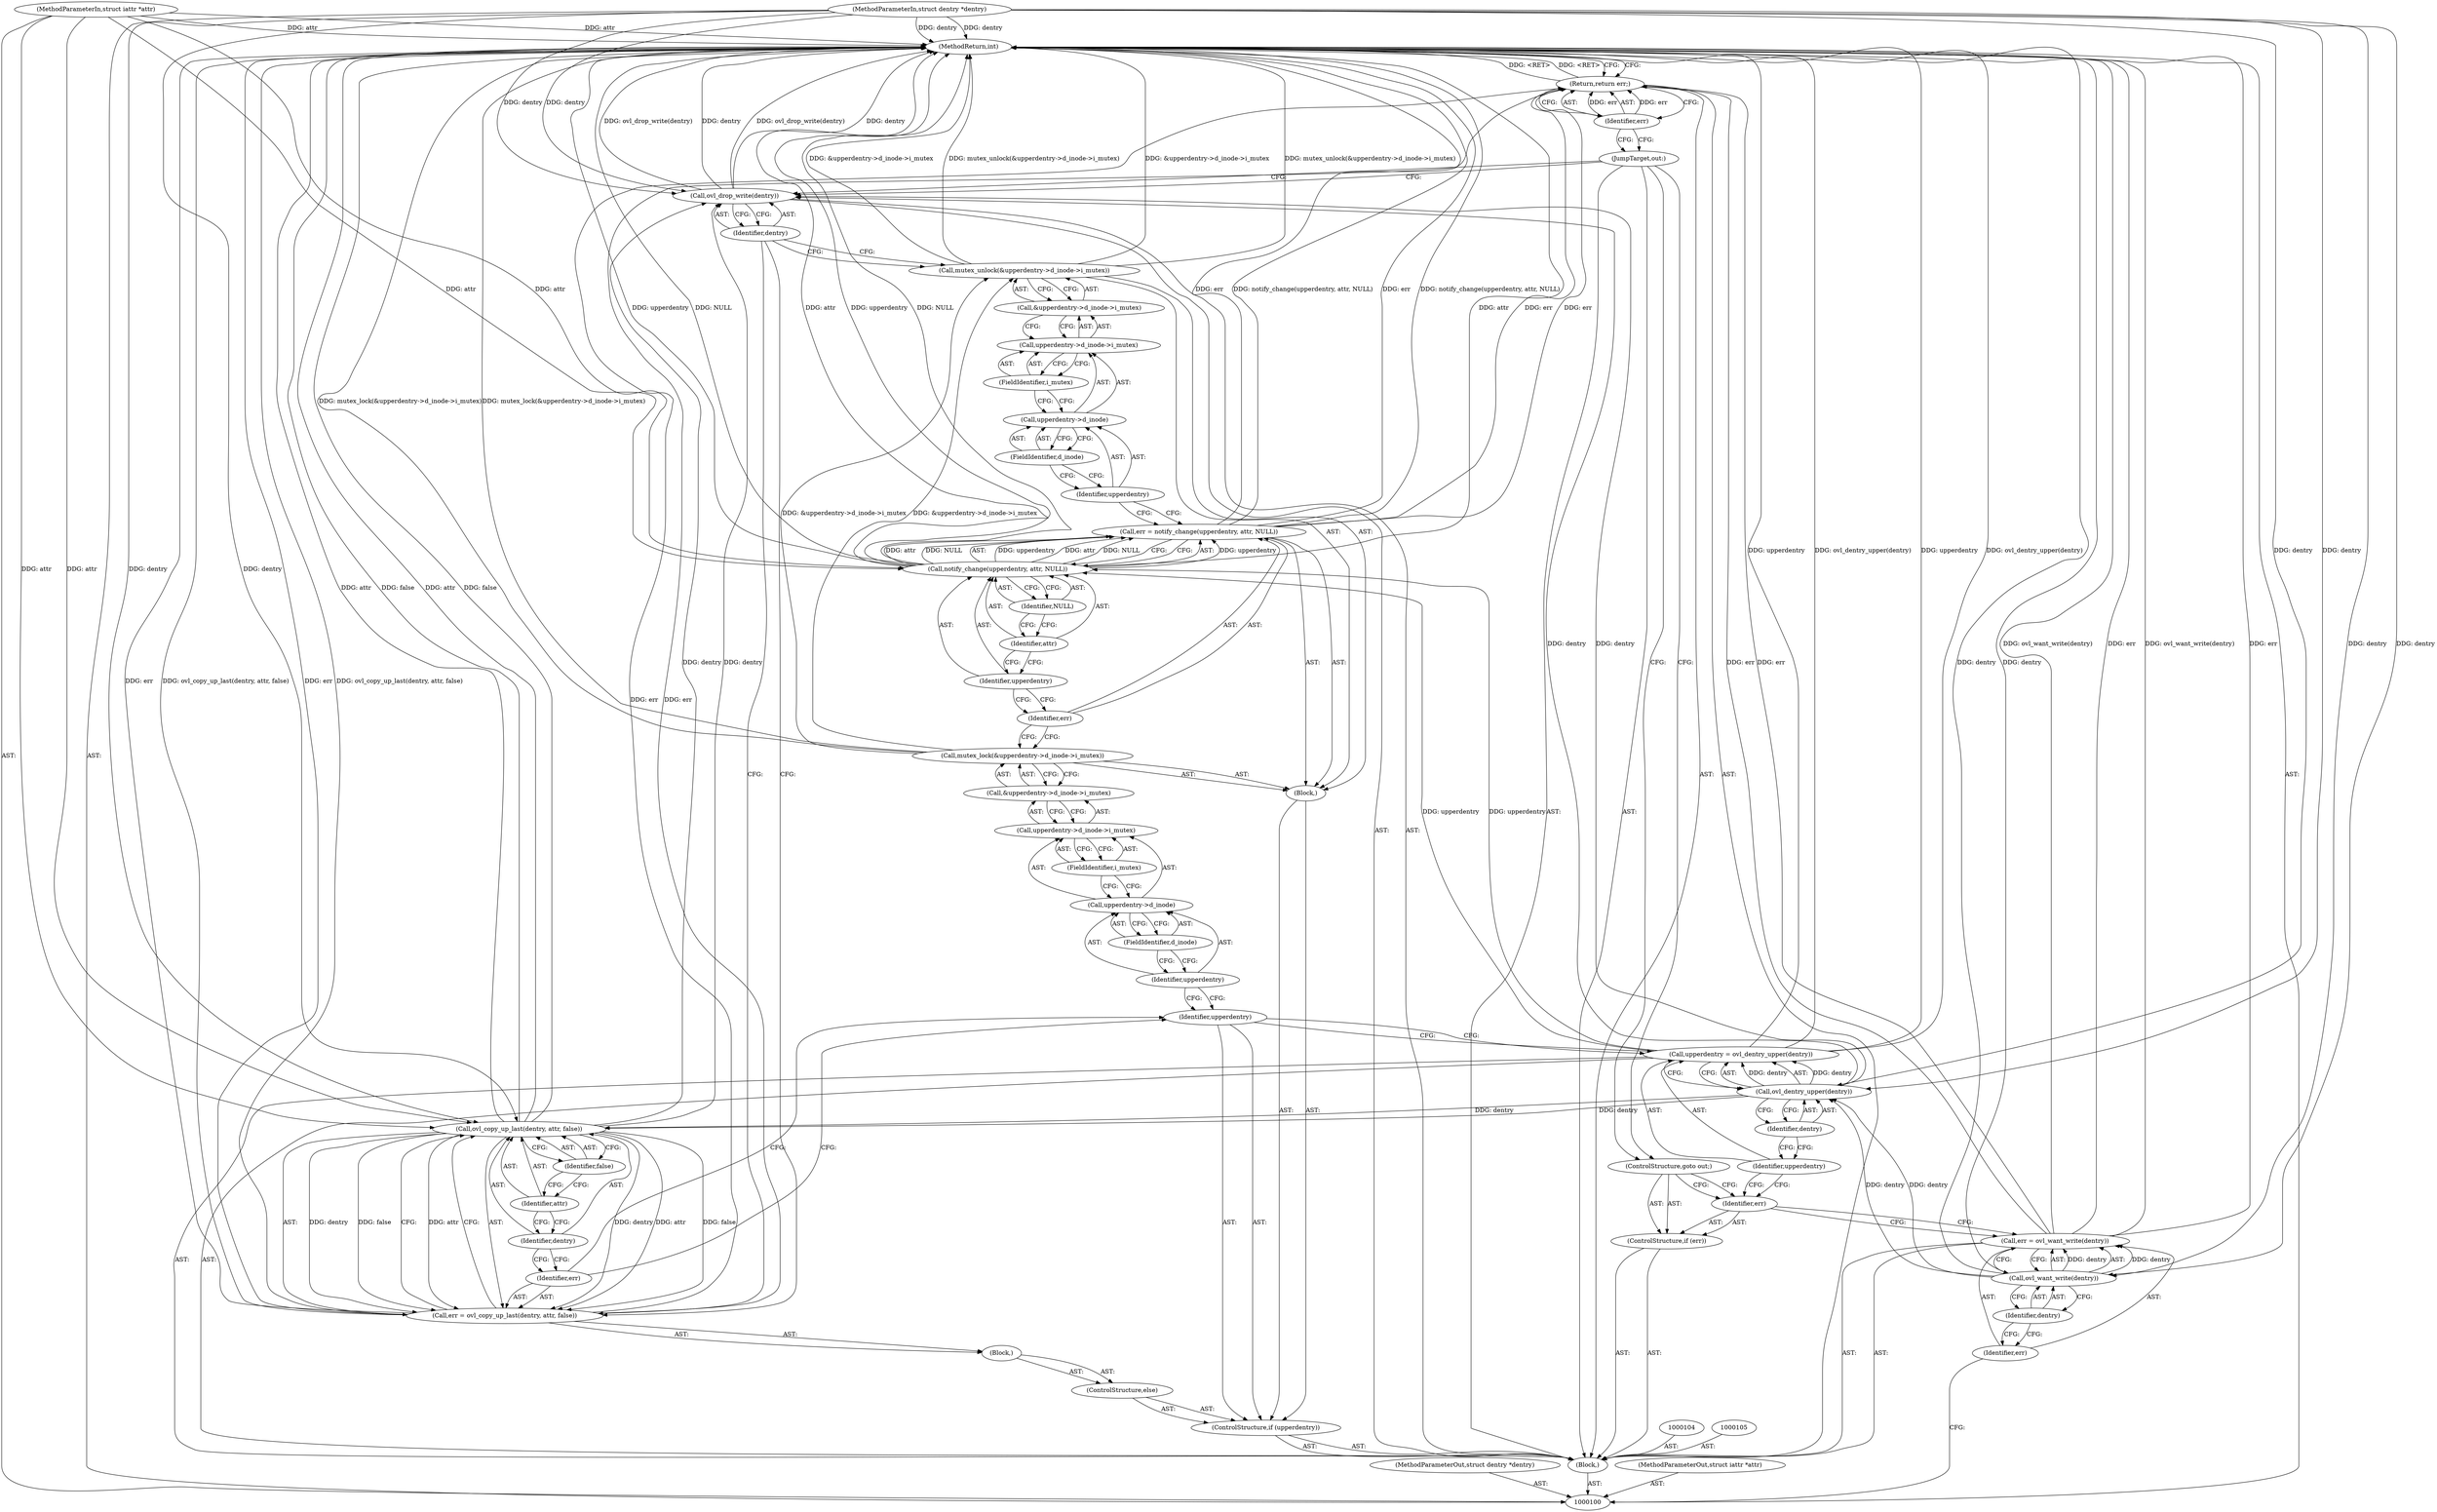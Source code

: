 digraph "1_linux_acff81ec2c79492b180fade3c2894425cd35a545" {
"1000153" [label="(MethodReturn,int)"];
"1000101" [label="(MethodParameterIn,struct dentry *dentry)"];
"1000206" [label="(MethodParameterOut,struct dentry *dentry)"];
"1000102" [label="(MethodParameterIn,struct iattr *attr)"];
"1000207" [label="(MethodParameterOut,struct iattr *attr)"];
"1000113" [label="(Call,upperdentry = ovl_dentry_upper(dentry))"];
"1000114" [label="(Identifier,upperdentry)"];
"1000115" [label="(Call,ovl_dentry_upper(dentry))"];
"1000116" [label="(Identifier,dentry)"];
"1000117" [label="(ControlStructure,if (upperdentry))"];
"1000119" [label="(Block,)"];
"1000118" [label="(Identifier,upperdentry)"];
"1000121" [label="(Call,&upperdentry->d_inode->i_mutex)"];
"1000122" [label="(Call,upperdentry->d_inode->i_mutex)"];
"1000123" [label="(Call,upperdentry->d_inode)"];
"1000124" [label="(Identifier,upperdentry)"];
"1000125" [label="(FieldIdentifier,d_inode)"];
"1000120" [label="(Call,mutex_lock(&upperdentry->d_inode->i_mutex))"];
"1000126" [label="(FieldIdentifier,i_mutex)"];
"1000130" [label="(Identifier,upperdentry)"];
"1000127" [label="(Call,err = notify_change(upperdentry, attr, NULL))"];
"1000128" [label="(Identifier,err)"];
"1000131" [label="(Identifier,attr)"];
"1000132" [label="(Identifier,NULL)"];
"1000129" [label="(Call,notify_change(upperdentry, attr, NULL))"];
"1000134" [label="(Call,&upperdentry->d_inode->i_mutex)"];
"1000135" [label="(Call,upperdentry->d_inode->i_mutex)"];
"1000136" [label="(Call,upperdentry->d_inode)"];
"1000137" [label="(Identifier,upperdentry)"];
"1000133" [label="(Call,mutex_unlock(&upperdentry->d_inode->i_mutex))"];
"1000138" [label="(FieldIdentifier,d_inode)"];
"1000139" [label="(FieldIdentifier,i_mutex)"];
"1000140" [label="(ControlStructure,else)"];
"1000141" [label="(Block,)"];
"1000142" [label="(Call,err = ovl_copy_up_last(dentry, attr, false))"];
"1000143" [label="(Identifier,err)"];
"1000145" [label="(Identifier,dentry)"];
"1000146" [label="(Identifier,attr)"];
"1000147" [label="(Identifier,false)"];
"1000144" [label="(Call,ovl_copy_up_last(dentry, attr, false))"];
"1000149" [label="(Identifier,dentry)"];
"1000148" [label="(Call,ovl_drop_write(dentry))"];
"1000150" [label="(JumpTarget,out:)"];
"1000103" [label="(Block,)"];
"1000151" [label="(Return,return err;)"];
"1000152" [label="(Identifier,err)"];
"1000106" [label="(Call,err = ovl_want_write(dentry))"];
"1000107" [label="(Identifier,err)"];
"1000109" [label="(Identifier,dentry)"];
"1000108" [label="(Call,ovl_want_write(dentry))"];
"1000110" [label="(ControlStructure,if (err))"];
"1000111" [label="(Identifier,err)"];
"1000112" [label="(ControlStructure,goto out;)"];
"1000153" -> "1000100"  [label="AST: "];
"1000153" -> "1000151"  [label="CFG: "];
"1000129" -> "1000153"  [label="DDG: upperdentry"];
"1000129" -> "1000153"  [label="DDG: NULL"];
"1000129" -> "1000153"  [label="DDG: attr"];
"1000106" -> "1000153"  [label="DDG: ovl_want_write(dentry)"];
"1000106" -> "1000153"  [label="DDG: err"];
"1000113" -> "1000153"  [label="DDG: upperdentry"];
"1000113" -> "1000153"  [label="DDG: ovl_dentry_upper(dentry)"];
"1000142" -> "1000153"  [label="DDG: err"];
"1000142" -> "1000153"  [label="DDG: ovl_copy_up_last(dentry, attr, false)"];
"1000127" -> "1000153"  [label="DDG: err"];
"1000127" -> "1000153"  [label="DDG: notify_change(upperdentry, attr, NULL)"];
"1000144" -> "1000153"  [label="DDG: attr"];
"1000144" -> "1000153"  [label="DDG: false"];
"1000133" -> "1000153"  [label="DDG: &upperdentry->d_inode->i_mutex"];
"1000133" -> "1000153"  [label="DDG: mutex_unlock(&upperdentry->d_inode->i_mutex)"];
"1000148" -> "1000153"  [label="DDG: dentry"];
"1000148" -> "1000153"  [label="DDG: ovl_drop_write(dentry)"];
"1000102" -> "1000153"  [label="DDG: attr"];
"1000101" -> "1000153"  [label="DDG: dentry"];
"1000120" -> "1000153"  [label="DDG: mutex_lock(&upperdentry->d_inode->i_mutex)"];
"1000108" -> "1000153"  [label="DDG: dentry"];
"1000151" -> "1000153"  [label="DDG: <RET>"];
"1000101" -> "1000100"  [label="AST: "];
"1000101" -> "1000153"  [label="DDG: dentry"];
"1000101" -> "1000108"  [label="DDG: dentry"];
"1000101" -> "1000115"  [label="DDG: dentry"];
"1000101" -> "1000144"  [label="DDG: dentry"];
"1000101" -> "1000148"  [label="DDG: dentry"];
"1000206" -> "1000100"  [label="AST: "];
"1000102" -> "1000100"  [label="AST: "];
"1000102" -> "1000153"  [label="DDG: attr"];
"1000102" -> "1000129"  [label="DDG: attr"];
"1000102" -> "1000144"  [label="DDG: attr"];
"1000207" -> "1000100"  [label="AST: "];
"1000113" -> "1000103"  [label="AST: "];
"1000113" -> "1000115"  [label="CFG: "];
"1000114" -> "1000113"  [label="AST: "];
"1000115" -> "1000113"  [label="AST: "];
"1000118" -> "1000113"  [label="CFG: "];
"1000113" -> "1000153"  [label="DDG: upperdentry"];
"1000113" -> "1000153"  [label="DDG: ovl_dentry_upper(dentry)"];
"1000115" -> "1000113"  [label="DDG: dentry"];
"1000113" -> "1000129"  [label="DDG: upperdentry"];
"1000114" -> "1000113"  [label="AST: "];
"1000114" -> "1000111"  [label="CFG: "];
"1000116" -> "1000114"  [label="CFG: "];
"1000115" -> "1000113"  [label="AST: "];
"1000115" -> "1000116"  [label="CFG: "];
"1000116" -> "1000115"  [label="AST: "];
"1000113" -> "1000115"  [label="CFG: "];
"1000115" -> "1000113"  [label="DDG: dentry"];
"1000108" -> "1000115"  [label="DDG: dentry"];
"1000101" -> "1000115"  [label="DDG: dentry"];
"1000115" -> "1000144"  [label="DDG: dentry"];
"1000115" -> "1000148"  [label="DDG: dentry"];
"1000116" -> "1000115"  [label="AST: "];
"1000116" -> "1000114"  [label="CFG: "];
"1000115" -> "1000116"  [label="CFG: "];
"1000117" -> "1000103"  [label="AST: "];
"1000118" -> "1000117"  [label="AST: "];
"1000119" -> "1000117"  [label="AST: "];
"1000140" -> "1000117"  [label="AST: "];
"1000119" -> "1000117"  [label="AST: "];
"1000120" -> "1000119"  [label="AST: "];
"1000127" -> "1000119"  [label="AST: "];
"1000133" -> "1000119"  [label="AST: "];
"1000118" -> "1000117"  [label="AST: "];
"1000118" -> "1000113"  [label="CFG: "];
"1000124" -> "1000118"  [label="CFG: "];
"1000143" -> "1000118"  [label="CFG: "];
"1000121" -> "1000120"  [label="AST: "];
"1000121" -> "1000122"  [label="CFG: "];
"1000122" -> "1000121"  [label="AST: "];
"1000120" -> "1000121"  [label="CFG: "];
"1000122" -> "1000121"  [label="AST: "];
"1000122" -> "1000126"  [label="CFG: "];
"1000123" -> "1000122"  [label="AST: "];
"1000126" -> "1000122"  [label="AST: "];
"1000121" -> "1000122"  [label="CFG: "];
"1000123" -> "1000122"  [label="AST: "];
"1000123" -> "1000125"  [label="CFG: "];
"1000124" -> "1000123"  [label="AST: "];
"1000125" -> "1000123"  [label="AST: "];
"1000126" -> "1000123"  [label="CFG: "];
"1000124" -> "1000123"  [label="AST: "];
"1000124" -> "1000118"  [label="CFG: "];
"1000125" -> "1000124"  [label="CFG: "];
"1000125" -> "1000123"  [label="AST: "];
"1000125" -> "1000124"  [label="CFG: "];
"1000123" -> "1000125"  [label="CFG: "];
"1000120" -> "1000119"  [label="AST: "];
"1000120" -> "1000121"  [label="CFG: "];
"1000121" -> "1000120"  [label="AST: "];
"1000128" -> "1000120"  [label="CFG: "];
"1000120" -> "1000153"  [label="DDG: mutex_lock(&upperdentry->d_inode->i_mutex)"];
"1000120" -> "1000133"  [label="DDG: &upperdentry->d_inode->i_mutex"];
"1000126" -> "1000122"  [label="AST: "];
"1000126" -> "1000123"  [label="CFG: "];
"1000122" -> "1000126"  [label="CFG: "];
"1000130" -> "1000129"  [label="AST: "];
"1000130" -> "1000128"  [label="CFG: "];
"1000131" -> "1000130"  [label="CFG: "];
"1000127" -> "1000119"  [label="AST: "];
"1000127" -> "1000129"  [label="CFG: "];
"1000128" -> "1000127"  [label="AST: "];
"1000129" -> "1000127"  [label="AST: "];
"1000137" -> "1000127"  [label="CFG: "];
"1000127" -> "1000153"  [label="DDG: err"];
"1000127" -> "1000153"  [label="DDG: notify_change(upperdentry, attr, NULL)"];
"1000129" -> "1000127"  [label="DDG: upperdentry"];
"1000129" -> "1000127"  [label="DDG: attr"];
"1000129" -> "1000127"  [label="DDG: NULL"];
"1000127" -> "1000151"  [label="DDG: err"];
"1000128" -> "1000127"  [label="AST: "];
"1000128" -> "1000120"  [label="CFG: "];
"1000130" -> "1000128"  [label="CFG: "];
"1000131" -> "1000129"  [label="AST: "];
"1000131" -> "1000130"  [label="CFG: "];
"1000132" -> "1000131"  [label="CFG: "];
"1000132" -> "1000129"  [label="AST: "];
"1000132" -> "1000131"  [label="CFG: "];
"1000129" -> "1000132"  [label="CFG: "];
"1000129" -> "1000127"  [label="AST: "];
"1000129" -> "1000132"  [label="CFG: "];
"1000130" -> "1000129"  [label="AST: "];
"1000131" -> "1000129"  [label="AST: "];
"1000132" -> "1000129"  [label="AST: "];
"1000127" -> "1000129"  [label="CFG: "];
"1000129" -> "1000153"  [label="DDG: upperdentry"];
"1000129" -> "1000153"  [label="DDG: NULL"];
"1000129" -> "1000153"  [label="DDG: attr"];
"1000129" -> "1000127"  [label="DDG: upperdentry"];
"1000129" -> "1000127"  [label="DDG: attr"];
"1000129" -> "1000127"  [label="DDG: NULL"];
"1000113" -> "1000129"  [label="DDG: upperdentry"];
"1000102" -> "1000129"  [label="DDG: attr"];
"1000134" -> "1000133"  [label="AST: "];
"1000134" -> "1000135"  [label="CFG: "];
"1000135" -> "1000134"  [label="AST: "];
"1000133" -> "1000134"  [label="CFG: "];
"1000135" -> "1000134"  [label="AST: "];
"1000135" -> "1000139"  [label="CFG: "];
"1000136" -> "1000135"  [label="AST: "];
"1000139" -> "1000135"  [label="AST: "];
"1000134" -> "1000135"  [label="CFG: "];
"1000136" -> "1000135"  [label="AST: "];
"1000136" -> "1000138"  [label="CFG: "];
"1000137" -> "1000136"  [label="AST: "];
"1000138" -> "1000136"  [label="AST: "];
"1000139" -> "1000136"  [label="CFG: "];
"1000137" -> "1000136"  [label="AST: "];
"1000137" -> "1000127"  [label="CFG: "];
"1000138" -> "1000137"  [label="CFG: "];
"1000133" -> "1000119"  [label="AST: "];
"1000133" -> "1000134"  [label="CFG: "];
"1000134" -> "1000133"  [label="AST: "];
"1000149" -> "1000133"  [label="CFG: "];
"1000133" -> "1000153"  [label="DDG: &upperdentry->d_inode->i_mutex"];
"1000133" -> "1000153"  [label="DDG: mutex_unlock(&upperdentry->d_inode->i_mutex)"];
"1000120" -> "1000133"  [label="DDG: &upperdentry->d_inode->i_mutex"];
"1000138" -> "1000136"  [label="AST: "];
"1000138" -> "1000137"  [label="CFG: "];
"1000136" -> "1000138"  [label="CFG: "];
"1000139" -> "1000135"  [label="AST: "];
"1000139" -> "1000136"  [label="CFG: "];
"1000135" -> "1000139"  [label="CFG: "];
"1000140" -> "1000117"  [label="AST: "];
"1000141" -> "1000140"  [label="AST: "];
"1000141" -> "1000140"  [label="AST: "];
"1000142" -> "1000141"  [label="AST: "];
"1000142" -> "1000141"  [label="AST: "];
"1000142" -> "1000144"  [label="CFG: "];
"1000143" -> "1000142"  [label="AST: "];
"1000144" -> "1000142"  [label="AST: "];
"1000149" -> "1000142"  [label="CFG: "];
"1000142" -> "1000153"  [label="DDG: err"];
"1000142" -> "1000153"  [label="DDG: ovl_copy_up_last(dentry, attr, false)"];
"1000144" -> "1000142"  [label="DDG: dentry"];
"1000144" -> "1000142"  [label="DDG: attr"];
"1000144" -> "1000142"  [label="DDG: false"];
"1000142" -> "1000151"  [label="DDG: err"];
"1000143" -> "1000142"  [label="AST: "];
"1000143" -> "1000118"  [label="CFG: "];
"1000145" -> "1000143"  [label="CFG: "];
"1000145" -> "1000144"  [label="AST: "];
"1000145" -> "1000143"  [label="CFG: "];
"1000146" -> "1000145"  [label="CFG: "];
"1000146" -> "1000144"  [label="AST: "];
"1000146" -> "1000145"  [label="CFG: "];
"1000147" -> "1000146"  [label="CFG: "];
"1000147" -> "1000144"  [label="AST: "];
"1000147" -> "1000146"  [label="CFG: "];
"1000144" -> "1000147"  [label="CFG: "];
"1000144" -> "1000142"  [label="AST: "];
"1000144" -> "1000147"  [label="CFG: "];
"1000145" -> "1000144"  [label="AST: "];
"1000146" -> "1000144"  [label="AST: "];
"1000147" -> "1000144"  [label="AST: "];
"1000142" -> "1000144"  [label="CFG: "];
"1000144" -> "1000153"  [label="DDG: attr"];
"1000144" -> "1000153"  [label="DDG: false"];
"1000144" -> "1000142"  [label="DDG: dentry"];
"1000144" -> "1000142"  [label="DDG: attr"];
"1000144" -> "1000142"  [label="DDG: false"];
"1000115" -> "1000144"  [label="DDG: dentry"];
"1000101" -> "1000144"  [label="DDG: dentry"];
"1000102" -> "1000144"  [label="DDG: attr"];
"1000144" -> "1000148"  [label="DDG: dentry"];
"1000149" -> "1000148"  [label="AST: "];
"1000149" -> "1000133"  [label="CFG: "];
"1000149" -> "1000142"  [label="CFG: "];
"1000148" -> "1000149"  [label="CFG: "];
"1000148" -> "1000103"  [label="AST: "];
"1000148" -> "1000149"  [label="CFG: "];
"1000149" -> "1000148"  [label="AST: "];
"1000150" -> "1000148"  [label="CFG: "];
"1000148" -> "1000153"  [label="DDG: dentry"];
"1000148" -> "1000153"  [label="DDG: ovl_drop_write(dentry)"];
"1000144" -> "1000148"  [label="DDG: dentry"];
"1000115" -> "1000148"  [label="DDG: dentry"];
"1000101" -> "1000148"  [label="DDG: dentry"];
"1000150" -> "1000103"  [label="AST: "];
"1000150" -> "1000148"  [label="CFG: "];
"1000150" -> "1000112"  [label="CFG: "];
"1000152" -> "1000150"  [label="CFG: "];
"1000103" -> "1000100"  [label="AST: "];
"1000104" -> "1000103"  [label="AST: "];
"1000105" -> "1000103"  [label="AST: "];
"1000106" -> "1000103"  [label="AST: "];
"1000110" -> "1000103"  [label="AST: "];
"1000113" -> "1000103"  [label="AST: "];
"1000117" -> "1000103"  [label="AST: "];
"1000148" -> "1000103"  [label="AST: "];
"1000150" -> "1000103"  [label="AST: "];
"1000151" -> "1000103"  [label="AST: "];
"1000151" -> "1000103"  [label="AST: "];
"1000151" -> "1000152"  [label="CFG: "];
"1000152" -> "1000151"  [label="AST: "];
"1000153" -> "1000151"  [label="CFG: "];
"1000151" -> "1000153"  [label="DDG: <RET>"];
"1000152" -> "1000151"  [label="DDG: err"];
"1000106" -> "1000151"  [label="DDG: err"];
"1000142" -> "1000151"  [label="DDG: err"];
"1000127" -> "1000151"  [label="DDG: err"];
"1000152" -> "1000151"  [label="AST: "];
"1000152" -> "1000150"  [label="CFG: "];
"1000151" -> "1000152"  [label="CFG: "];
"1000152" -> "1000151"  [label="DDG: err"];
"1000106" -> "1000103"  [label="AST: "];
"1000106" -> "1000108"  [label="CFG: "];
"1000107" -> "1000106"  [label="AST: "];
"1000108" -> "1000106"  [label="AST: "];
"1000111" -> "1000106"  [label="CFG: "];
"1000106" -> "1000153"  [label="DDG: ovl_want_write(dentry)"];
"1000106" -> "1000153"  [label="DDG: err"];
"1000108" -> "1000106"  [label="DDG: dentry"];
"1000106" -> "1000151"  [label="DDG: err"];
"1000107" -> "1000106"  [label="AST: "];
"1000107" -> "1000100"  [label="CFG: "];
"1000109" -> "1000107"  [label="CFG: "];
"1000109" -> "1000108"  [label="AST: "];
"1000109" -> "1000107"  [label="CFG: "];
"1000108" -> "1000109"  [label="CFG: "];
"1000108" -> "1000106"  [label="AST: "];
"1000108" -> "1000109"  [label="CFG: "];
"1000109" -> "1000108"  [label="AST: "];
"1000106" -> "1000108"  [label="CFG: "];
"1000108" -> "1000153"  [label="DDG: dentry"];
"1000108" -> "1000106"  [label="DDG: dentry"];
"1000101" -> "1000108"  [label="DDG: dentry"];
"1000108" -> "1000115"  [label="DDG: dentry"];
"1000110" -> "1000103"  [label="AST: "];
"1000111" -> "1000110"  [label="AST: "];
"1000112" -> "1000110"  [label="AST: "];
"1000111" -> "1000110"  [label="AST: "];
"1000111" -> "1000106"  [label="CFG: "];
"1000112" -> "1000111"  [label="CFG: "];
"1000114" -> "1000111"  [label="CFG: "];
"1000112" -> "1000110"  [label="AST: "];
"1000112" -> "1000111"  [label="CFG: "];
"1000150" -> "1000112"  [label="CFG: "];
}
